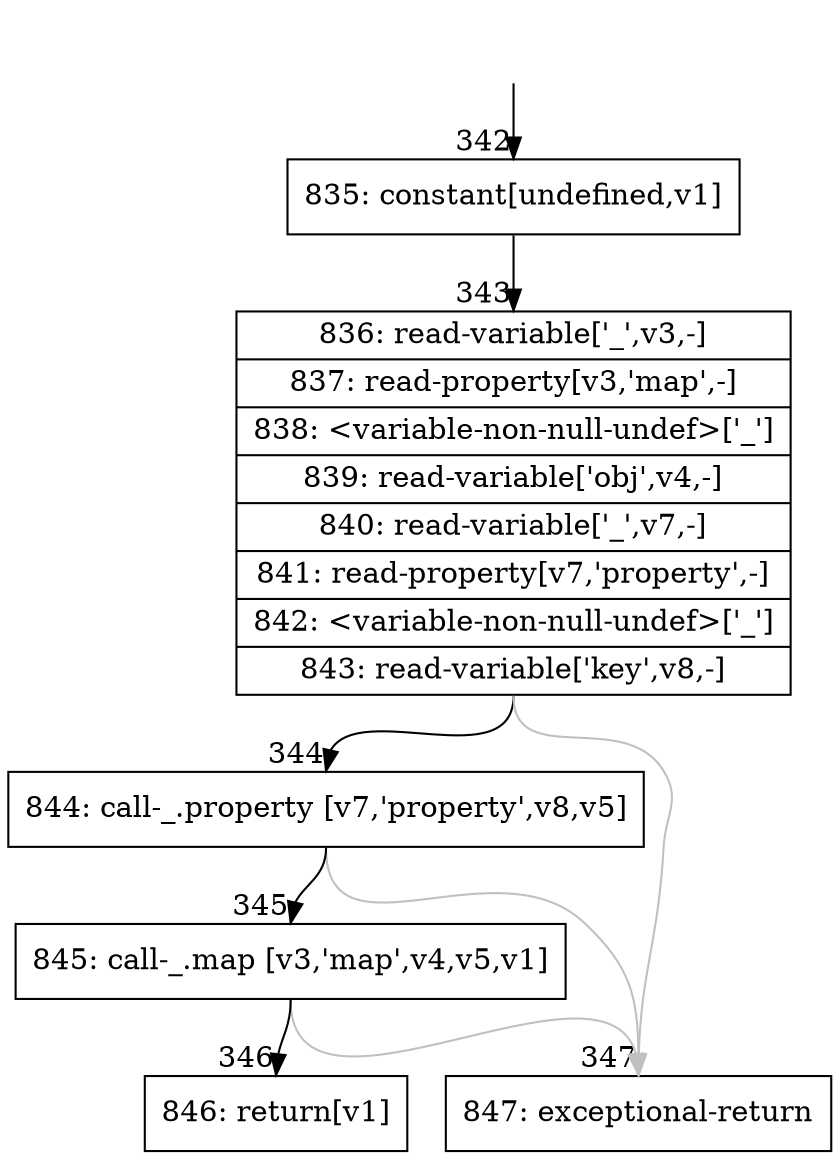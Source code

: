 digraph {
rankdir="TD"
BB_entry32[shape=none,label=""];
BB_entry32 -> BB342 [tailport=s, headport=n, headlabel="    342"]
BB342 [shape=record label="{835: constant[undefined,v1]}" ] 
BB342 -> BB343 [tailport=s, headport=n, headlabel="      343"]
BB343 [shape=record label="{836: read-variable['_',v3,-]|837: read-property[v3,'map',-]|838: \<variable-non-null-undef\>['_']|839: read-variable['obj',v4,-]|840: read-variable['_',v7,-]|841: read-property[v7,'property',-]|842: \<variable-non-null-undef\>['_']|843: read-variable['key',v8,-]}" ] 
BB343 -> BB344 [tailport=s, headport=n, headlabel="      344"]
BB343 -> BB347 [tailport=s, headport=n, color=gray, headlabel="      347"]
BB344 [shape=record label="{844: call-_.property [v7,'property',v8,v5]}" ] 
BB344 -> BB345 [tailport=s, headport=n, headlabel="      345"]
BB344 -> BB347 [tailport=s, headport=n, color=gray]
BB345 [shape=record label="{845: call-_.map [v3,'map',v4,v5,v1]}" ] 
BB345 -> BB346 [tailport=s, headport=n, headlabel="      346"]
BB345 -> BB347 [tailport=s, headport=n, color=gray]
BB346 [shape=record label="{846: return[v1]}" ] 
BB347 [shape=record label="{847: exceptional-return}" ] 
//#$~ 283
}
